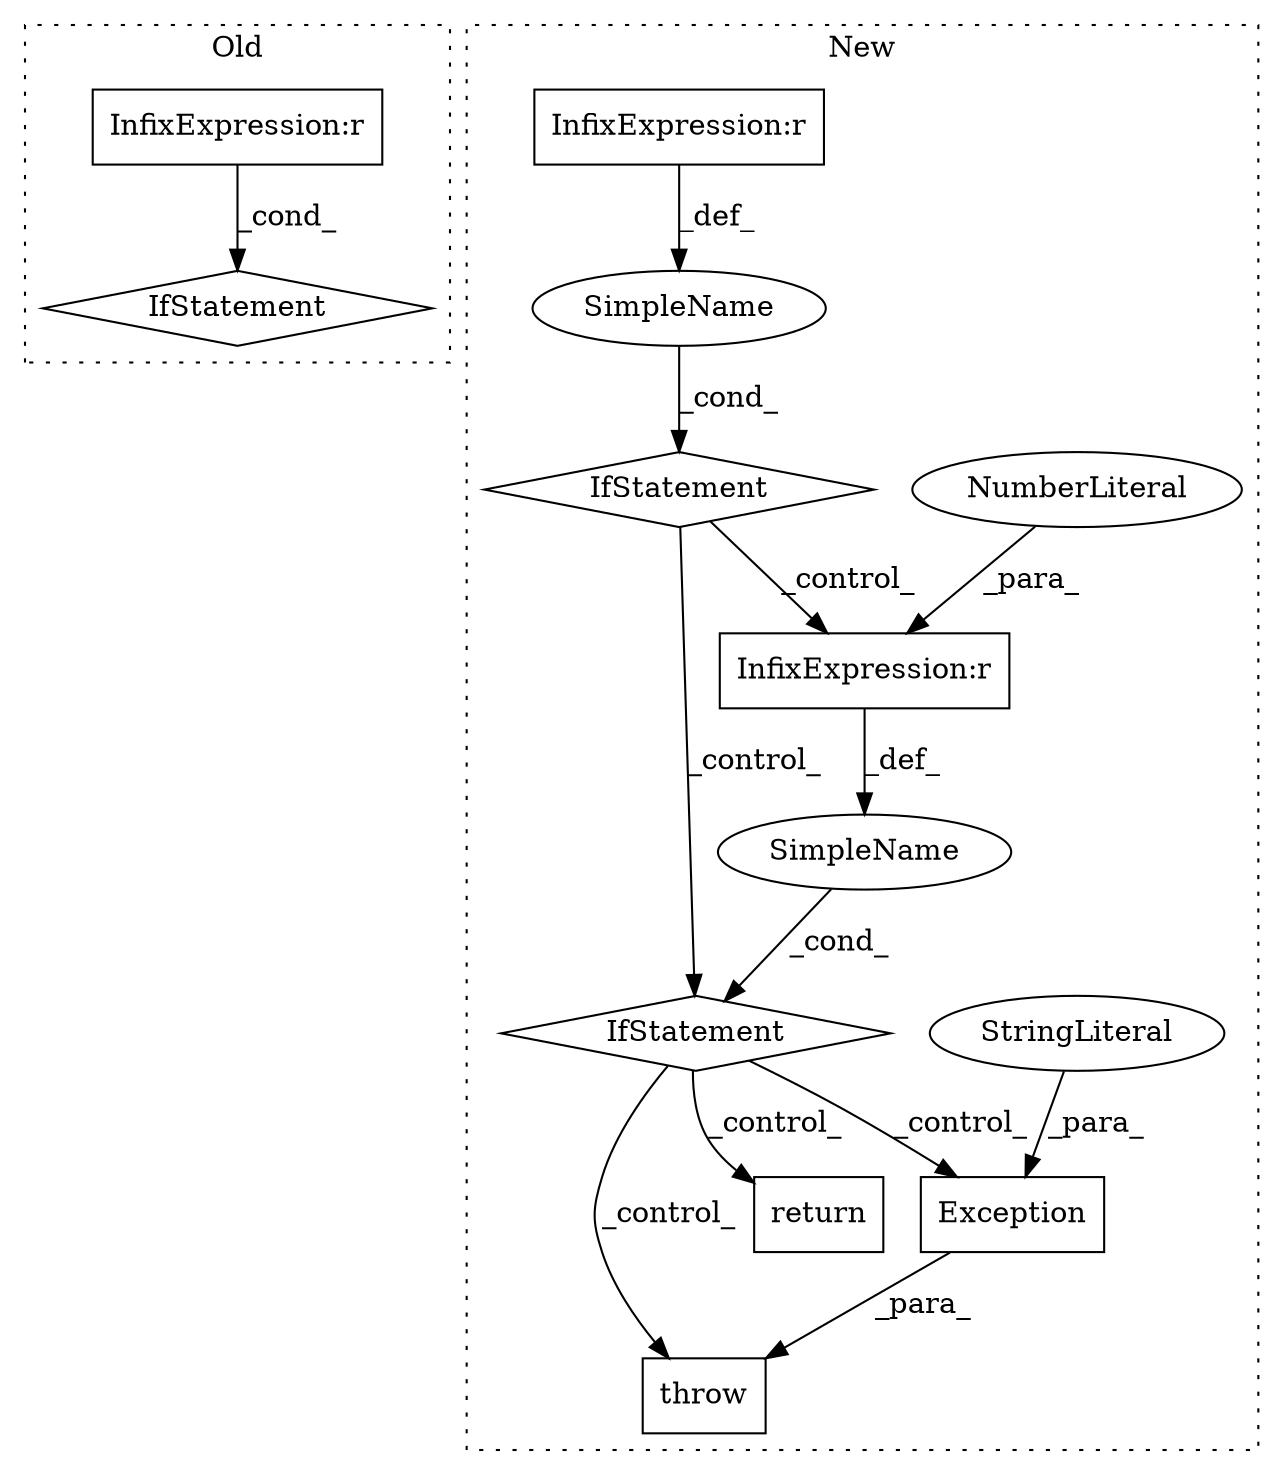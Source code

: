 digraph G {
subgraph cluster0 {
1 [label="IfStatement" a="25" s="5877,5896" l="4,2" shape="diamond"];
9 [label="InfixExpression:r" a="27" s="5888" l="4" shape="box"];
label = "Old";
style="dotted";
}
subgraph cluster1 {
2 [label="Exception" a="32" s="6612,6711" l="10,1" shape="box"];
3 [label="throw" a="53" s="6606" l="6" shape="box"];
4 [label="SimpleName" a="42" s="" l="" shape="ellipse"];
5 [label="IfStatement" a="25" s="6446,6475" l="4,2" shape="diamond"];
6 [label="InfixExpression:r" a="27" s="6470" l="4" shape="box"];
7 [label="StringLiteral" a="45" s="6622" l="89" shape="ellipse"];
8 [label="NumberLiteral" a="34" s="6474" l="1" shape="ellipse"];
10 [label="IfStatement" a="25" s="6417,6436" l="4,2" shape="diamond"];
11 [label="SimpleName" a="42" s="" l="" shape="ellipse"];
12 [label="InfixExpression:r" a="27" s="6428" l="4" shape="box"];
13 [label="return" a="41" s="6487" l="7" shape="box"];
label = "New";
style="dotted";
}
2 -> 3 [label="_para_"];
4 -> 5 [label="_cond_"];
5 -> 13 [label="_control_"];
5 -> 2 [label="_control_"];
5 -> 3 [label="_control_"];
6 -> 4 [label="_def_"];
7 -> 2 [label="_para_"];
8 -> 6 [label="_para_"];
9 -> 1 [label="_cond_"];
10 -> 5 [label="_control_"];
10 -> 6 [label="_control_"];
11 -> 10 [label="_cond_"];
12 -> 11 [label="_def_"];
}